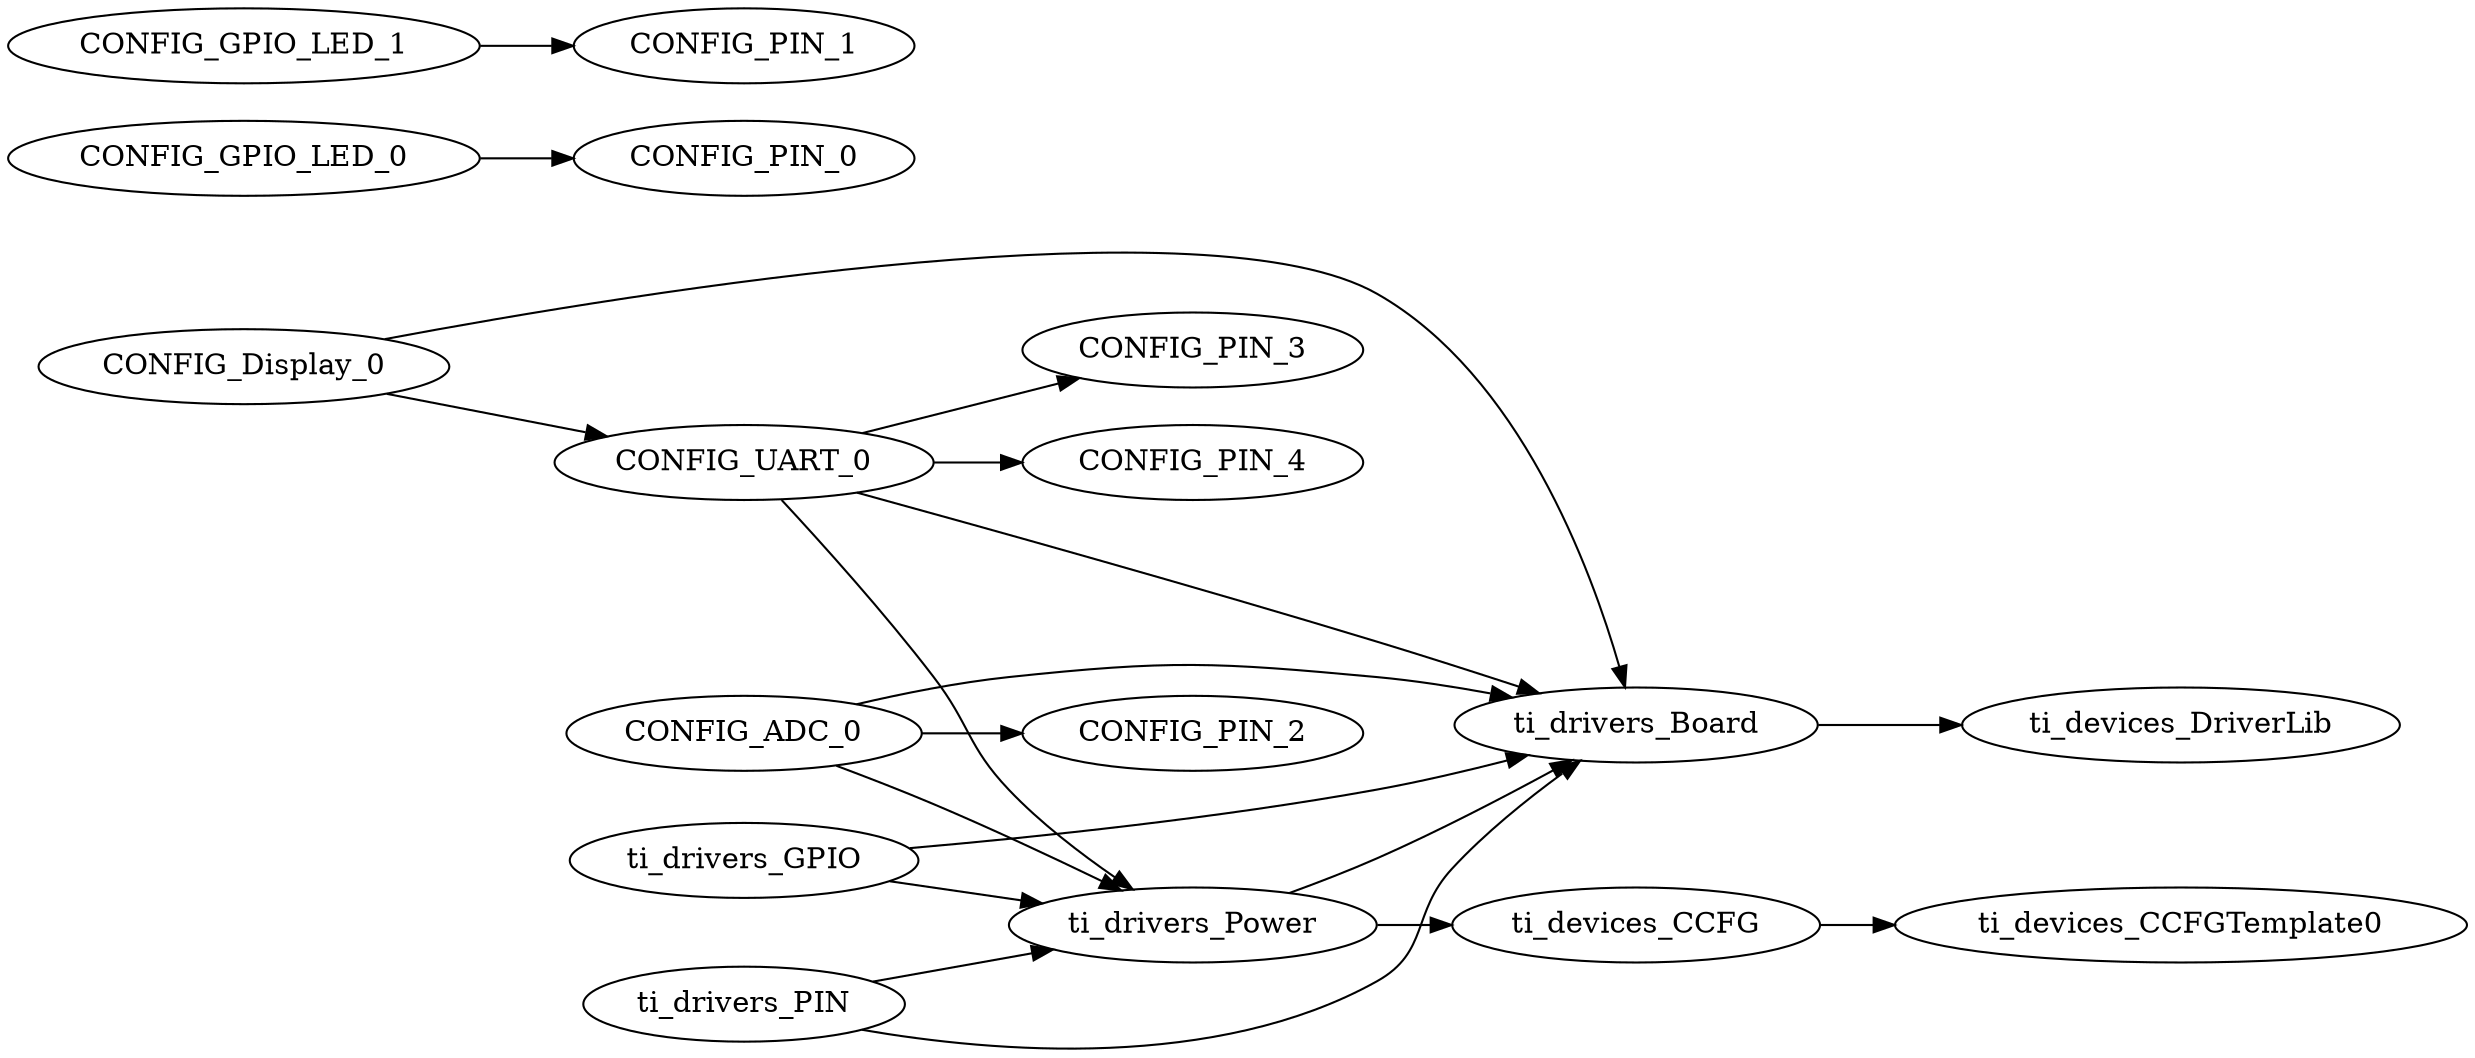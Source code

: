 digraph Model
{
    graph[rankdir=LR]

    // mod.$name=/ti/devices/CCFG
    ti_devices_CCFG -> ti_devices_CCFGTemplate0

    // mod.$name=/ti/devices/CCFGTemplate

    // mod.$name=/ti/devices/DriverLib

    // mod.$name=/ti/display/Display
    CONFIG_Display_0 -> ti_drivers_Board
    CONFIG_Display_0 -> CONFIG_UART_0

    // mod.$name=/ti/drivers/ADC
    CONFIG_ADC_0 -> ti_drivers_Power
    CONFIG_ADC_0 -> ti_drivers_Board
    CONFIG_ADC_0 -> CONFIG_PIN_2

    // mod.$name=/ti/drivers/Board
    ti_drivers_Board -> ti_devices_DriverLib

    // mod.$name=/ti/drivers/GPIO
    ti_drivers_GPIO -> ti_drivers_Power
    ti_drivers_GPIO -> ti_drivers_Board
    CONFIG_GPIO_LED_0 -> CONFIG_PIN_0
    CONFIG_GPIO_LED_1 -> CONFIG_PIN_1

    // mod.$name=/ti/drivers/PIN
    ti_drivers_PIN -> ti_drivers_Power
    ti_drivers_PIN -> ti_drivers_Board

    // mod.$name=/ti/drivers/Power
    ti_drivers_Power -> ti_devices_CCFG
    ti_drivers_Power -> ti_drivers_Board

    // mod.$name=/ti/drivers/RTOS

    // mod.$name=/ti/drivers/UART
    CONFIG_UART_0 -> ti_drivers_Power
    CONFIG_UART_0 -> ti_drivers_Board
    CONFIG_UART_0 -> CONFIG_PIN_3
    CONFIG_UART_0 -> CONFIG_PIN_4
}
